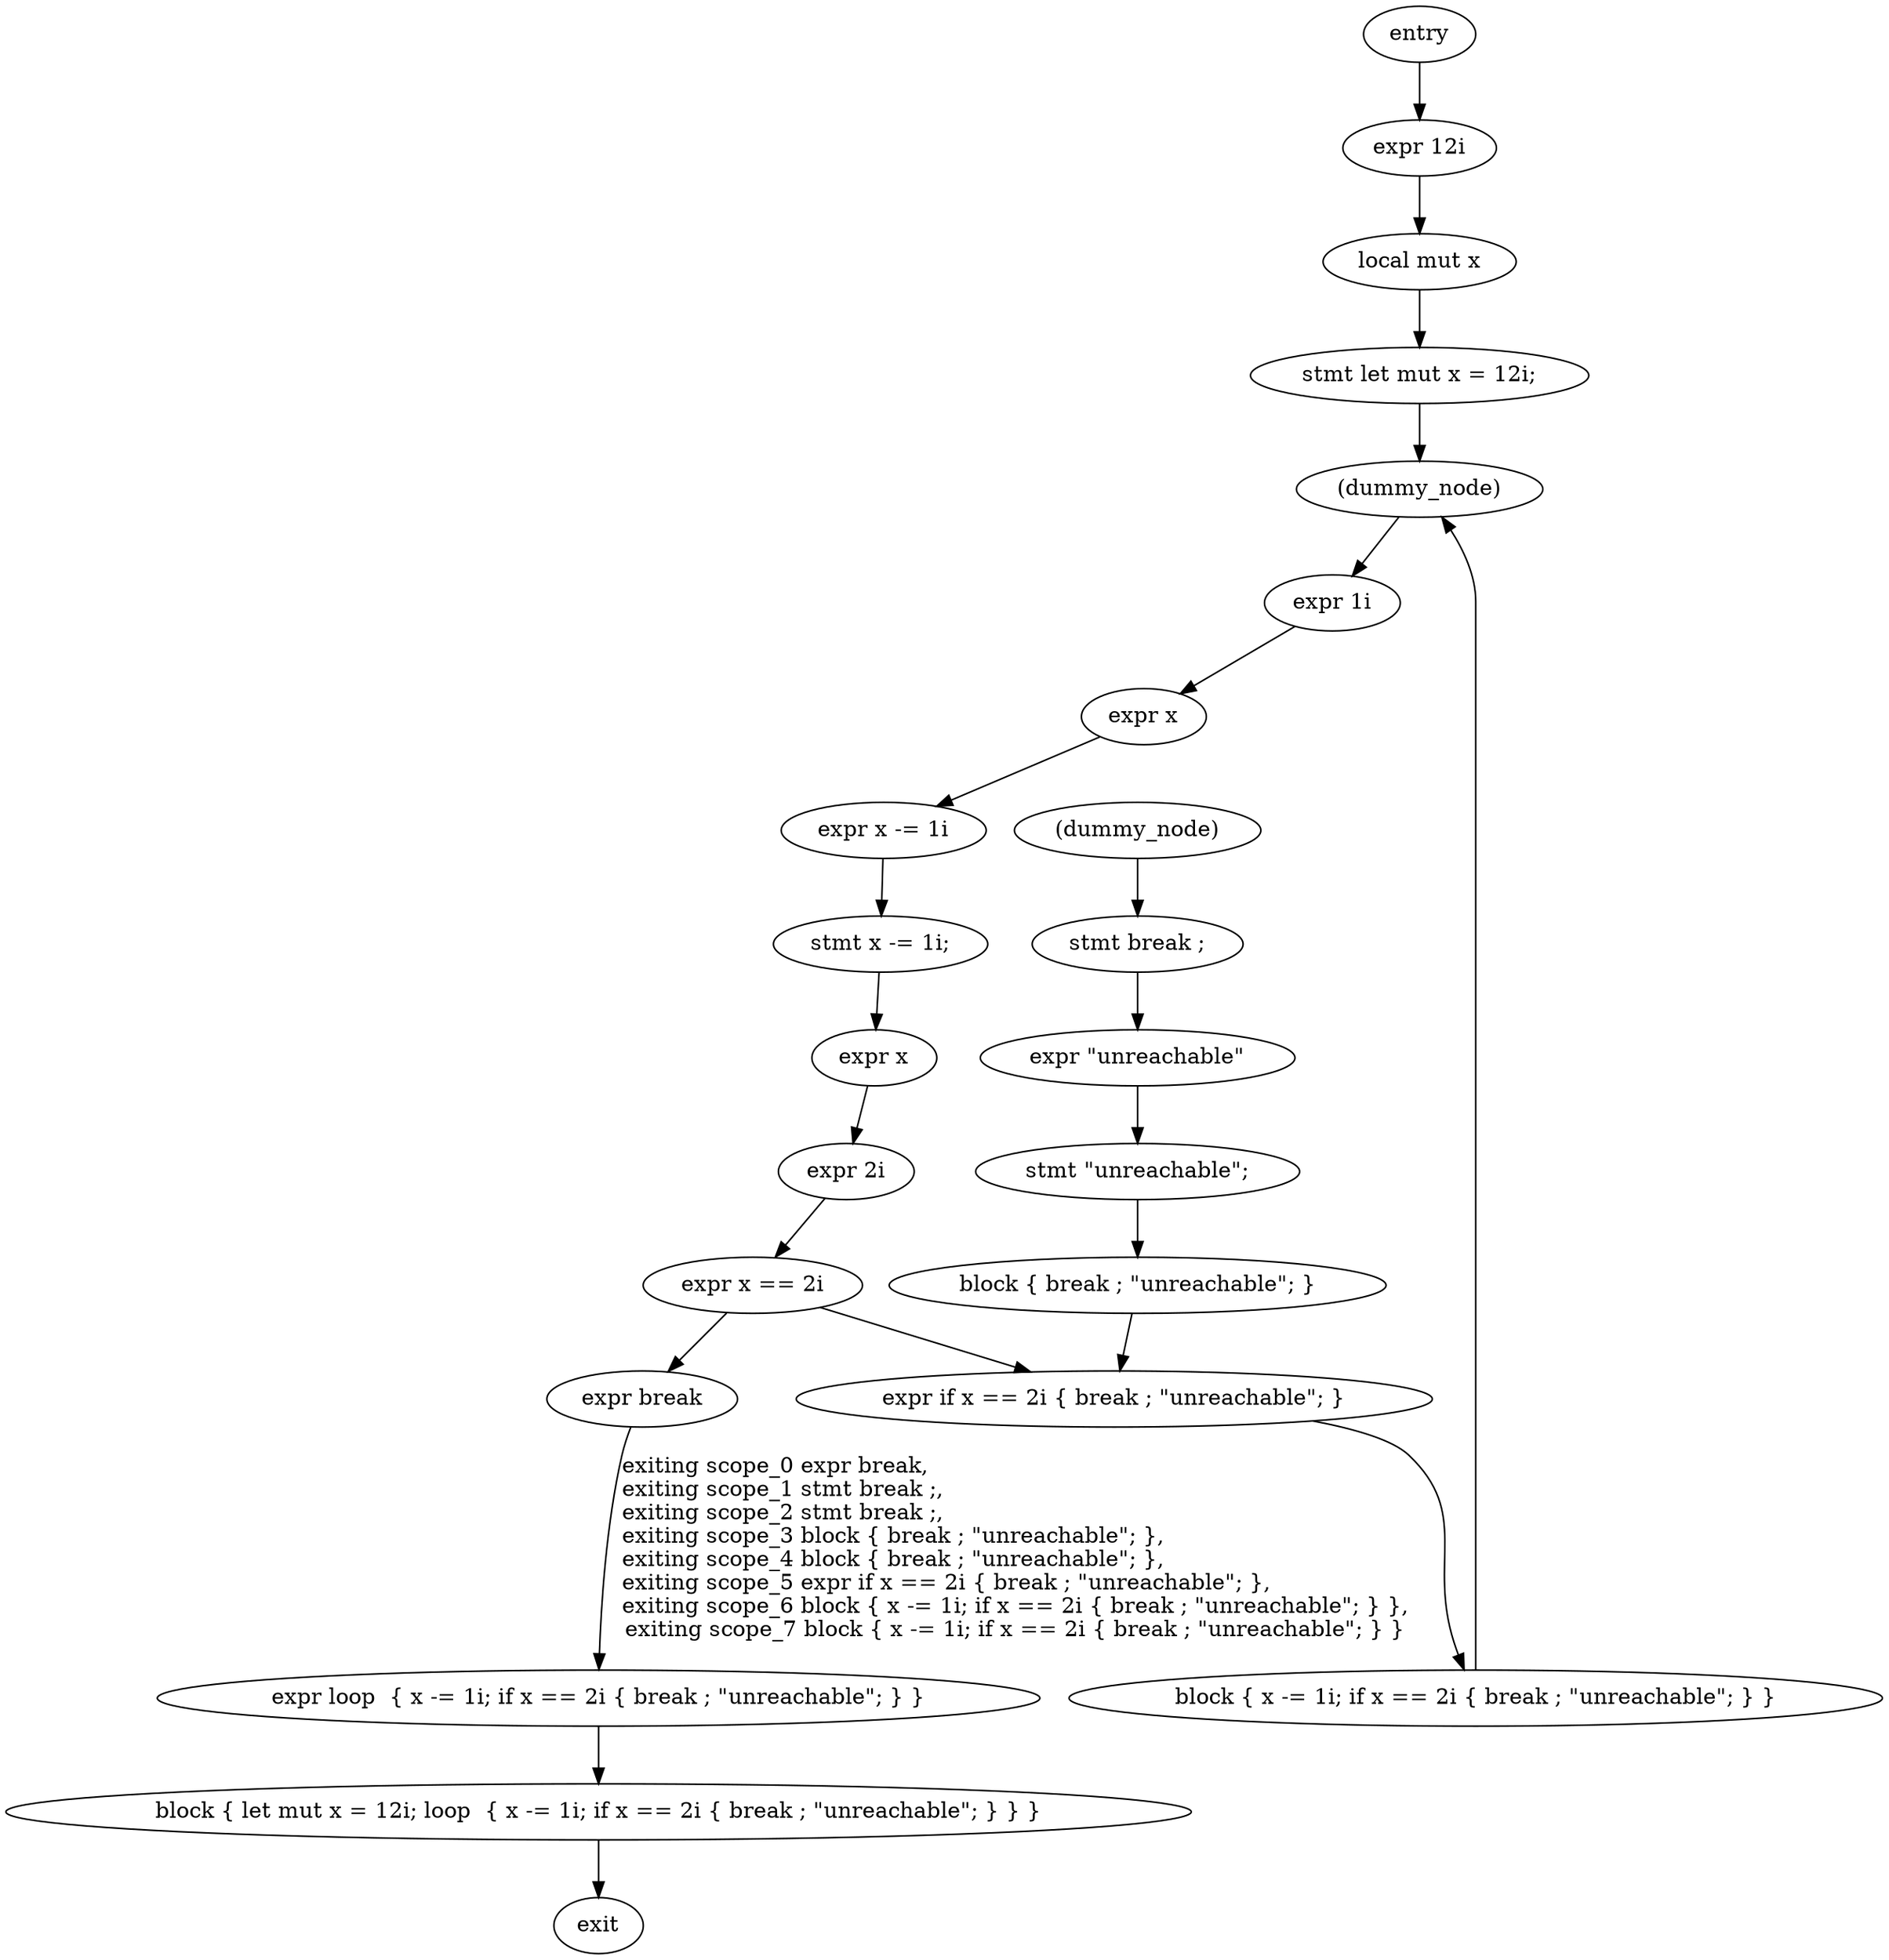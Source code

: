 digraph block {
    N0[label="entry"];
    N1[label="exit"];
    N2[label="expr 12i"];
    N3[label="local mut x"];
    N4[label="stmt let mut x = 12i;"];
    N5[label="(dummy_node)"];
    N6[label="expr loop  { x -= 1i; if x == 2i { break ; \"unreachable\"; } }"];
    N7[label="expr 1i"];
    N8[label="expr x"];
    N9[label="expr x -= 1i"];
    N10[label="stmt x -= 1i;"];
    N11[label="expr x"];
    N12[label="expr 2i"];
    N13[label="expr x == 2i"];
    N14[label="expr break"];
    N15[label="(dummy_node)"];
    N16[label="stmt break ;"];
    N17[label="expr \"unreachable\""];
    N18[label="stmt \"unreachable\";"];
    N19[label="block { break ; \"unreachable\"; }"];
    N20[label="expr if x == 2i { break ; \"unreachable\"; }"];
    N21[label="block { x -= 1i; if x == 2i { break ; \"unreachable\"; } }"];
    N22[label="block { let mut x = 12i; loop  { x -= 1i; if x == 2i { break ; \"unreachable\"; } } }"];
    N0 -> N2;
    N2 -> N3;
    N3 -> N4;
    N4 -> N5;
    N5 -> N7;
    N7 -> N8;
    N8 -> N9;
    N9 -> N10;
    N10 -> N11;
    N11 -> N12;
    N12 -> N13;
    N13 -> N14;
    N14 -> N6[label="exiting scope_0 expr break,\lexiting scope_1 stmt break ;,\lexiting scope_2 stmt break ;,\lexiting scope_3 block { break ; \"unreachable\"; },\lexiting scope_4 block { break ; \"unreachable\"; },\lexiting scope_5 expr if x == 2i { break ; \"unreachable\"; },\lexiting scope_6 block { x -= 1i; if x == 2i { break ; \"unreachable\"; } },\lexiting scope_7 block { x -= 1i; if x == 2i { break ; \"unreachable\"; } }"];
    N15 -> N16;
    N16 -> N17;
    N17 -> N18;
    N18 -> N19;
    N13 -> N20;
    N19 -> N20;
    N20 -> N21;
    N21 -> N5;
    N6 -> N22;
    N22 -> N1;
}
